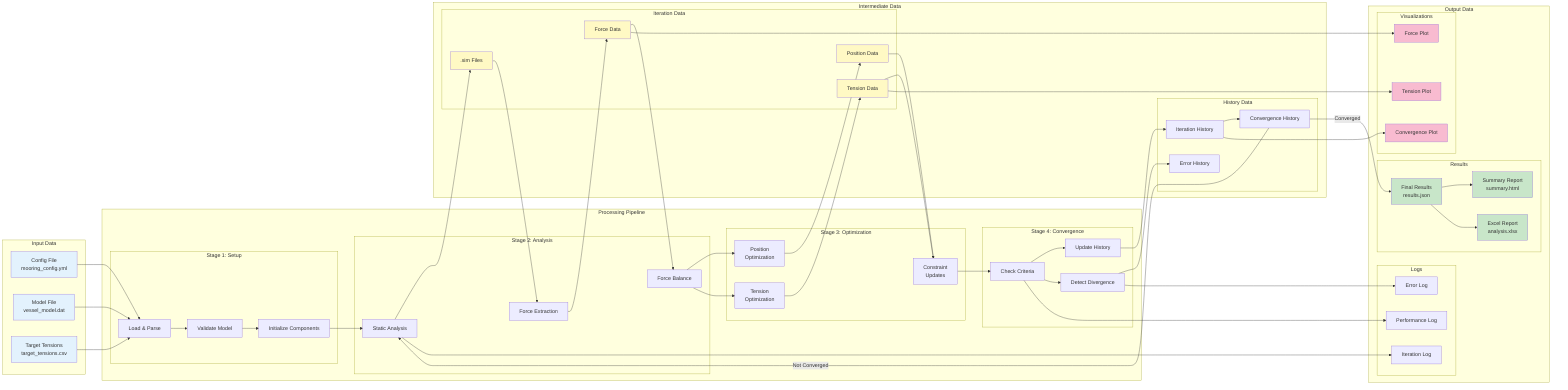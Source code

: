 graph LR
    %% Data Flow Diagram
    
    subgraph "Input Data"
        CF[Config File<br/>mooring_config.yml]
        MF[Model File<br/>vessel_model.dat]
        TT[Target Tensions<br/>target_tensions.csv]
    end
    
    subgraph "Processing Pipeline"
        subgraph "Stage 1: Setup"
            LP[Load & Parse]
            VM[Validate Model]
            IC[Initialize Components]
        end
        
        subgraph "Stage 2: Analysis"
            SA[Static Analysis]
            FE[Force Extraction]
            FB[Force Balance]
        end
        
        subgraph "Stage 3: Optimization"
            PO[Position<br/>Optimization]
            TO[Tension<br/>Optimization]
            CU[Constraint<br/>Updates]
        end
        
        subgraph "Stage 4: Convergence"
            CC[Check Criteria]
            UH[Update History]
            DD[Detect Divergence]
        end
    end
    
    subgraph "Intermediate Data"
        subgraph "Iteration Data"
            SF[.sim Files]
            FD[Force Data]
            TD[Tension Data]
            PD[Position Data]
        end
        
        subgraph "History Data"
            IH[Iteration History]
            CH[Convergence History]
            EH[Error History]
        end
    end
    
    subgraph "Output Data"
        subgraph "Results"
            FR[Final Results<br/>results.json]
            SR[Summary Report<br/>summary.html]
            ER[Excel Report<br/>analysis.xlsx]
        end
        
        subgraph "Visualizations"
            CP[Convergence Plot]
            FP[Force Plot]
            TP[Tension Plot]
        end
        
        subgraph "Logs"
            IL[Iteration Log]
            EL[Error Log]
            PL[Performance Log]
        end
    end
    
    %% Data Flow Connections
    CF --> LP
    MF --> LP
    TT --> LP
    
    LP --> VM
    VM --> IC
    
    IC --> SA
    SA --> SF
    SF --> FE
    FE --> FD
    FD --> FB
    
    FB --> PO
    FB --> TO
    PO --> PD
    TO --> TD
    
    PD --> CU
    TD --> CU
    
    CU --> CC
    CC --> UH
    UH --> IH
    CC --> DD
    DD --> EH
    
    IH --> CH
    CH -->|Not Converged| SA
    CH -->|Converged| FR
    
    FR --> SR
    FR --> ER
    
    IH --> CP
    FD --> FP
    TD --> TP
    
    SA --> IL
    DD --> EL
    CC --> PL
    
    %% Styling
    style CF fill:#e3f2fd
    style MF fill:#e3f2fd
    style TT fill:#e3f2fd
    
    style SF fill:#fff9c4
    style FD fill:#fff9c4
    style TD fill:#fff9c4
    style PD fill:#fff9c4
    
    style FR fill:#c8e6c9
    style SR fill:#c8e6c9
    style ER fill:#c8e6c9
    
    style CP fill:#f8bbd0
    style FP fill:#f8bbd0
    style TP fill:#f8bbd0